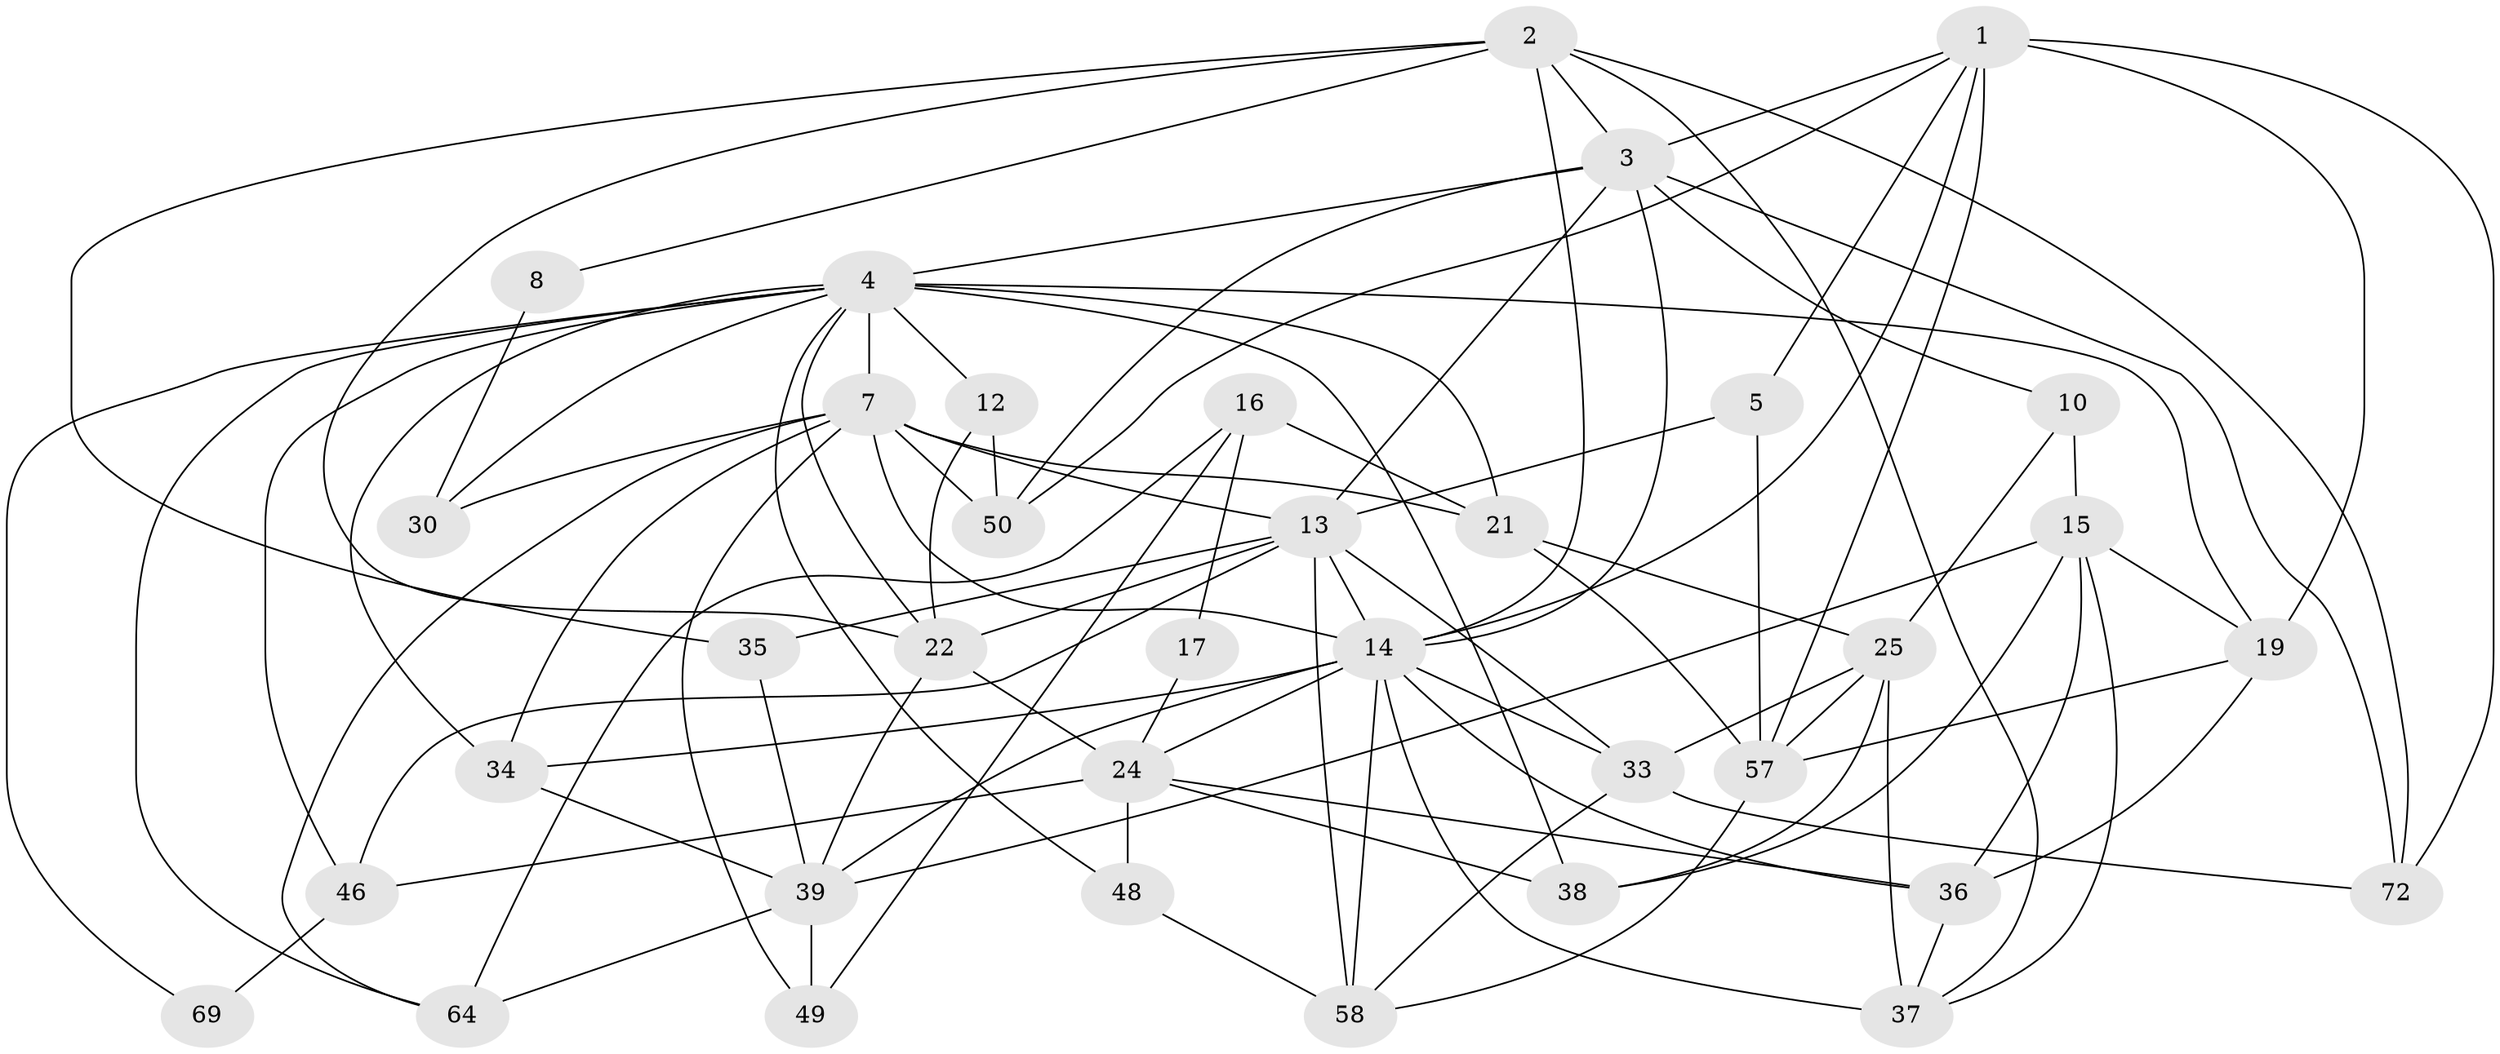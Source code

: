 // original degree distribution, {5: 0.136986301369863, 4: 0.3561643835616438, 6: 0.0958904109589041, 2: 0.136986301369863, 3: 0.2191780821917808, 7: 0.0547945205479452}
// Generated by graph-tools (version 1.1) at 2025/15/03/09/25 04:15:03]
// undirected, 36 vertices, 94 edges
graph export_dot {
graph [start="1"]
  node [color=gray90,style=filled];
  1 [super="+47+9"];
  2 [super="+28+6"];
  3 [super="+11"];
  4 [super="+61+18+43"];
  5;
  7 [super="+44+29+20"];
  8;
  10;
  12;
  13 [super="+52+59"];
  14 [super="+41+23"];
  15 [super="+63"];
  16;
  17;
  19 [super="+27"];
  21 [super="+68"];
  22 [super="+26"];
  24 [super="+31"];
  25 [super="+32"];
  30 [super="+67"];
  33 [super="+66"];
  34 [super="+65"];
  35;
  36;
  37;
  38 [super="+62"];
  39 [super="+42+54"];
  46;
  48;
  49;
  50 [super="+71"];
  57 [super="+60"];
  58;
  64;
  69;
  72;
  1 -- 72;
  1 -- 57;
  1 -- 3;
  1 -- 19;
  1 -- 5;
  1 -- 14;
  1 -- 50;
  2 -- 35;
  2 -- 8;
  2 -- 37;
  2 -- 72;
  2 -- 22;
  2 -- 3;
  2 -- 14;
  3 -- 13;
  3 -- 4;
  3 -- 72;
  3 -- 10;
  3 -- 14;
  3 -- 50;
  4 -- 7 [weight=2];
  4 -- 46;
  4 -- 64;
  4 -- 38 [weight=2];
  4 -- 21 [weight=2];
  4 -- 22;
  4 -- 34;
  4 -- 69;
  4 -- 12;
  4 -- 48;
  4 -- 19 [weight=2];
  4 -- 30 [weight=2];
  5 -- 57;
  5 -- 13;
  7 -- 30;
  7 -- 49;
  7 -- 21;
  7 -- 50;
  7 -- 64;
  7 -- 34;
  7 -- 13;
  7 -- 14;
  8 -- 30;
  10 -- 25;
  10 -- 15;
  12 -- 22;
  12 -- 50;
  13 -- 35;
  13 -- 33;
  13 -- 22 [weight=2];
  13 -- 58;
  13 -- 46;
  13 -- 14;
  14 -- 33;
  14 -- 39 [weight=2];
  14 -- 34;
  14 -- 36;
  14 -- 37 [weight=2];
  14 -- 24;
  14 -- 58;
  15 -- 19;
  15 -- 38;
  15 -- 36;
  15 -- 39;
  15 -- 37;
  16 -- 49;
  16 -- 64;
  16 -- 17;
  16 -- 21;
  17 -- 24;
  19 -- 36;
  19 -- 57;
  21 -- 25;
  21 -- 57;
  22 -- 39;
  22 -- 24;
  24 -- 48;
  24 -- 36;
  24 -- 38 [weight=2];
  24 -- 46;
  25 -- 37;
  25 -- 38;
  25 -- 33;
  25 -- 57;
  33 -- 72;
  33 -- 58;
  34 -- 39;
  35 -- 39;
  36 -- 37;
  39 -- 64;
  39 -- 49;
  46 -- 69;
  48 -- 58;
  57 -- 58;
}
